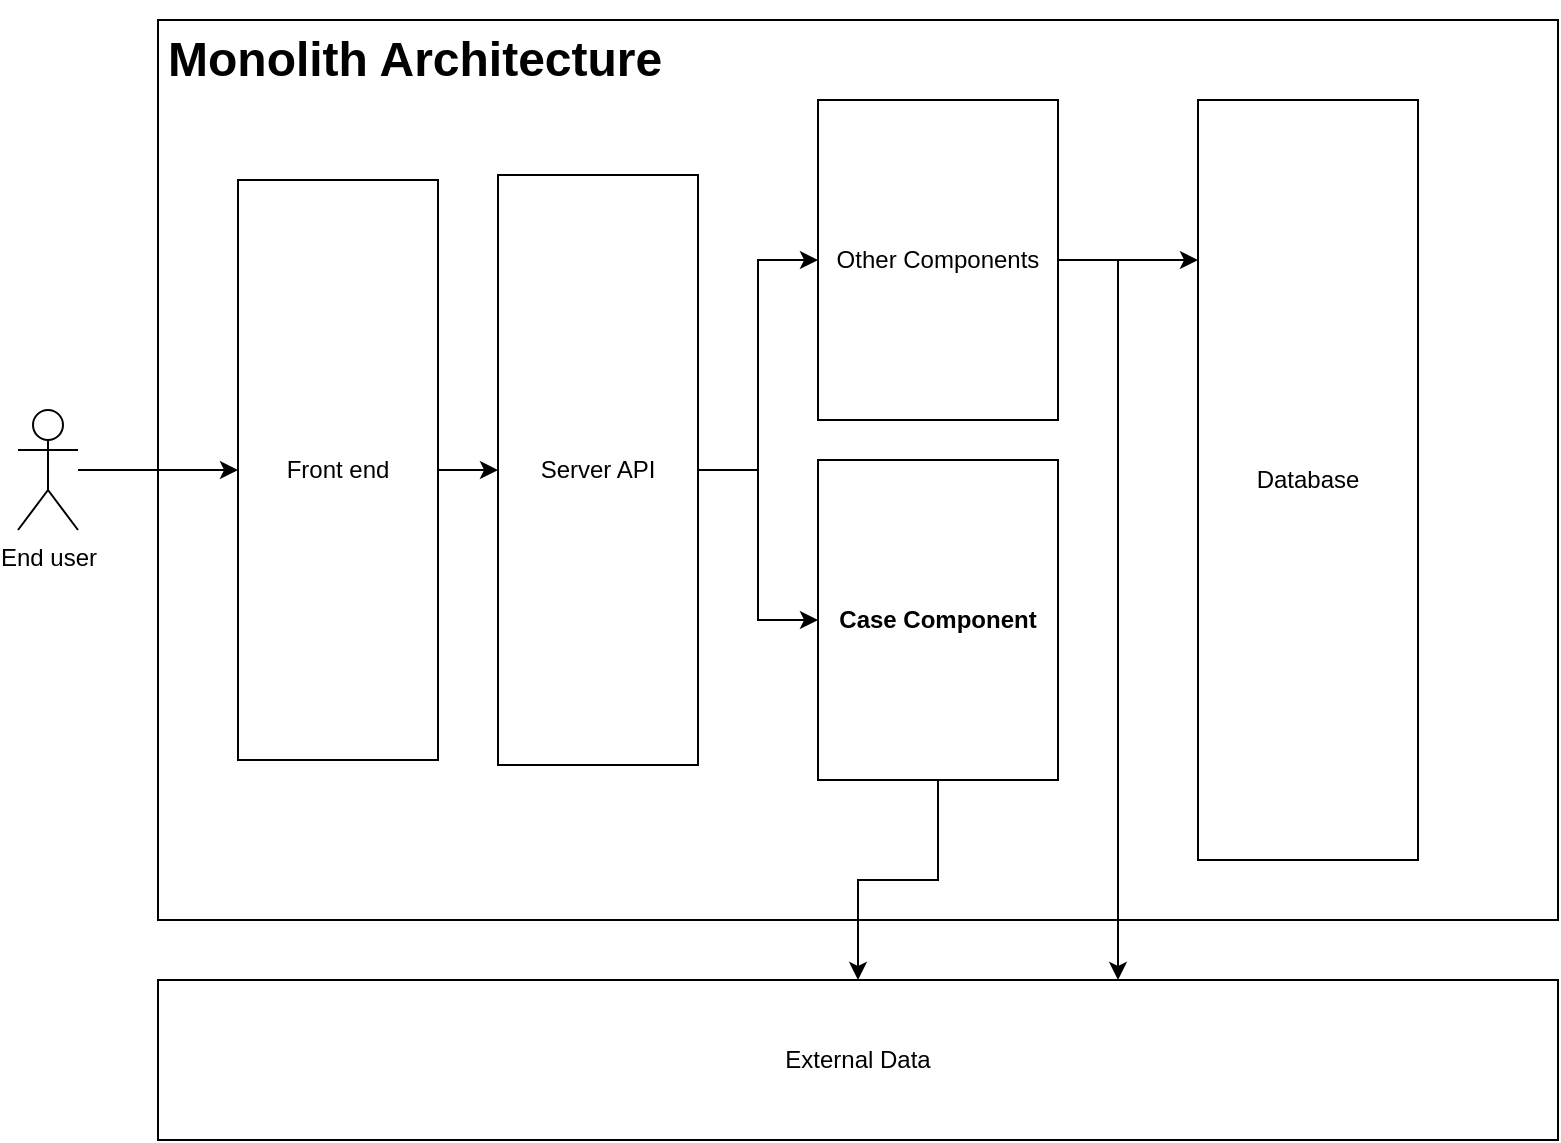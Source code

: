 <mxfile version="21.0.8" type="github">
  <diagram name="Page-1" id="CD_2LesOiBzCNZa8VN1f">
    <mxGraphModel dx="1877" dy="1710" grid="1" gridSize="10" guides="1" tooltips="1" connect="1" arrows="1" fold="1" page="1" pageScale="1" pageWidth="827" pageHeight="1169" math="0" shadow="0">
      <root>
        <mxCell id="0" />
        <mxCell id="1" parent="0" />
        <mxCell id="FHg0I-sE7VqDqZhV5S5q-17" value="" style="rounded=0;whiteSpace=wrap;html=1;" vertex="1" parent="1">
          <mxGeometry x="40" width="700" height="450" as="geometry" />
        </mxCell>
        <mxCell id="FHg0I-sE7VqDqZhV5S5q-20" style="edgeStyle=orthogonalEdgeStyle;rounded=0;orthogonalLoop=1;jettySize=auto;html=1;" edge="1" parent="1" source="FHg0I-sE7VqDqZhV5S5q-2" target="FHg0I-sE7VqDqZhV5S5q-3">
          <mxGeometry relative="1" as="geometry" />
        </mxCell>
        <mxCell id="FHg0I-sE7VqDqZhV5S5q-2" value="End user" style="shape=umlActor;verticalLabelPosition=bottom;verticalAlign=top;html=1;outlineConnect=0;" vertex="1" parent="1">
          <mxGeometry x="-30" y="195" width="30" height="60" as="geometry" />
        </mxCell>
        <mxCell id="FHg0I-sE7VqDqZhV5S5q-5" style="edgeStyle=orthogonalEdgeStyle;rounded=0;orthogonalLoop=1;jettySize=auto;html=1;" edge="1" parent="1" source="FHg0I-sE7VqDqZhV5S5q-3" target="FHg0I-sE7VqDqZhV5S5q-4">
          <mxGeometry relative="1" as="geometry" />
        </mxCell>
        <mxCell id="FHg0I-sE7VqDqZhV5S5q-3" value="Front end" style="rounded=0;whiteSpace=wrap;html=1;" vertex="1" parent="1">
          <mxGeometry x="80" y="80" width="100" height="290" as="geometry" />
        </mxCell>
        <mxCell id="FHg0I-sE7VqDqZhV5S5q-14" style="edgeStyle=orthogonalEdgeStyle;rounded=0;orthogonalLoop=1;jettySize=auto;html=1;" edge="1" parent="1" source="FHg0I-sE7VqDqZhV5S5q-4" target="FHg0I-sE7VqDqZhV5S5q-13">
          <mxGeometry relative="1" as="geometry" />
        </mxCell>
        <mxCell id="FHg0I-sE7VqDqZhV5S5q-25" style="edgeStyle=orthogonalEdgeStyle;rounded=0;orthogonalLoop=1;jettySize=auto;html=1;" edge="1" parent="1" source="FHg0I-sE7VqDqZhV5S5q-4" target="FHg0I-sE7VqDqZhV5S5q-10">
          <mxGeometry relative="1" as="geometry" />
        </mxCell>
        <mxCell id="FHg0I-sE7VqDqZhV5S5q-4" value="Server API" style="rounded=0;whiteSpace=wrap;html=1;" vertex="1" parent="1">
          <mxGeometry x="210" y="77.5" width="100" height="295" as="geometry" />
        </mxCell>
        <mxCell id="FHg0I-sE7VqDqZhV5S5q-22" style="edgeStyle=orthogonalEdgeStyle;rounded=0;orthogonalLoop=1;jettySize=auto;html=1;" edge="1" parent="1" source="FHg0I-sE7VqDqZhV5S5q-10" target="FHg0I-sE7VqDqZhV5S5q-21">
          <mxGeometry relative="1" as="geometry" />
        </mxCell>
        <mxCell id="FHg0I-sE7VqDqZhV5S5q-10" value="&lt;b&gt;Case Component&lt;/b&gt;" style="rounded=0;whiteSpace=wrap;html=1;strokeWidth=1;" vertex="1" parent="1">
          <mxGeometry x="370" y="220" width="120" height="160" as="geometry" />
        </mxCell>
        <mxCell id="FHg0I-sE7VqDqZhV5S5q-12" value="Database" style="rounded=0;whiteSpace=wrap;html=1;" vertex="1" parent="1">
          <mxGeometry x="560" y="40" width="110" height="380" as="geometry" />
        </mxCell>
        <mxCell id="FHg0I-sE7VqDqZhV5S5q-15" style="edgeStyle=orthogonalEdgeStyle;rounded=0;orthogonalLoop=1;jettySize=auto;html=1;" edge="1" parent="1" source="FHg0I-sE7VqDqZhV5S5q-13" target="FHg0I-sE7VqDqZhV5S5q-12">
          <mxGeometry relative="1" as="geometry">
            <Array as="points">
              <mxPoint x="540" y="120" />
              <mxPoint x="540" y="120" />
            </Array>
          </mxGeometry>
        </mxCell>
        <mxCell id="FHg0I-sE7VqDqZhV5S5q-23" style="edgeStyle=orthogonalEdgeStyle;rounded=0;orthogonalLoop=1;jettySize=auto;html=1;" edge="1" parent="1" source="FHg0I-sE7VqDqZhV5S5q-13" target="FHg0I-sE7VqDqZhV5S5q-21">
          <mxGeometry relative="1" as="geometry">
            <Array as="points">
              <mxPoint x="520" y="120" />
            </Array>
          </mxGeometry>
        </mxCell>
        <mxCell id="FHg0I-sE7VqDqZhV5S5q-13" value="Other Components" style="rounded=0;whiteSpace=wrap;html=1;" vertex="1" parent="1">
          <mxGeometry x="370" y="40" width="120" height="160" as="geometry" />
        </mxCell>
        <mxCell id="FHg0I-sE7VqDqZhV5S5q-18" value="&lt;h1&gt;Monolith Architecture&lt;/h1&gt;" style="text;html=1;strokeColor=none;fillColor=none;spacing=5;spacingTop=-20;whiteSpace=wrap;overflow=hidden;rounded=0;" vertex="1" parent="1">
          <mxGeometry x="40" width="290" height="130" as="geometry" />
        </mxCell>
        <mxCell id="FHg0I-sE7VqDqZhV5S5q-21" value="External Data" style="rounded=0;whiteSpace=wrap;html=1;" vertex="1" parent="1">
          <mxGeometry x="40" y="480" width="700" height="80" as="geometry" />
        </mxCell>
      </root>
    </mxGraphModel>
  </diagram>
</mxfile>

